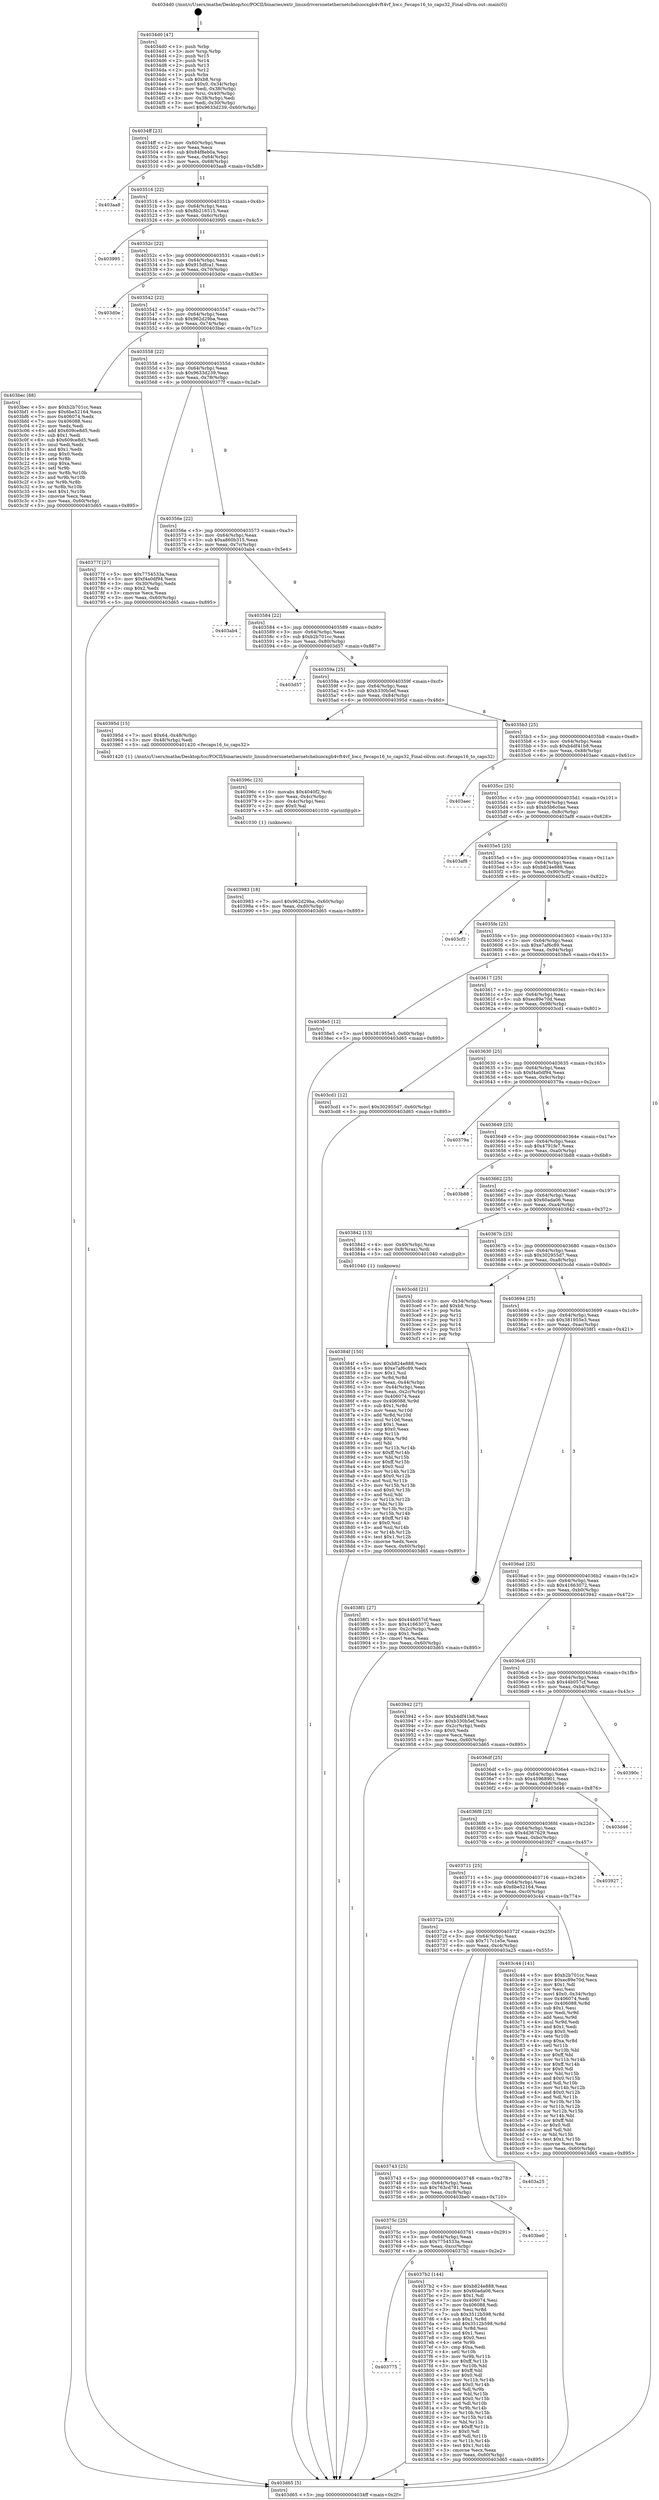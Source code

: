 digraph "0x4034d0" {
  label = "0x4034d0 (/mnt/c/Users/mathe/Desktop/tcc/POCII/binaries/extr_linuxdriversnetethernetchelsiocxgb4vft4vf_hw.c_fwcaps16_to_caps32_Final-ollvm.out::main(0))"
  labelloc = "t"
  node[shape=record]

  Entry [label="",width=0.3,height=0.3,shape=circle,fillcolor=black,style=filled]
  "0x4034ff" [label="{
     0x4034ff [23]\l
     | [instrs]\l
     &nbsp;&nbsp;0x4034ff \<+3\>: mov -0x60(%rbp),%eax\l
     &nbsp;&nbsp;0x403502 \<+2\>: mov %eax,%ecx\l
     &nbsp;&nbsp;0x403504 \<+6\>: sub $0x84f8eb0a,%ecx\l
     &nbsp;&nbsp;0x40350a \<+3\>: mov %eax,-0x64(%rbp)\l
     &nbsp;&nbsp;0x40350d \<+3\>: mov %ecx,-0x68(%rbp)\l
     &nbsp;&nbsp;0x403510 \<+6\>: je 0000000000403aa8 \<main+0x5d8\>\l
  }"]
  "0x403aa8" [label="{
     0x403aa8\l
  }", style=dashed]
  "0x403516" [label="{
     0x403516 [22]\l
     | [instrs]\l
     &nbsp;&nbsp;0x403516 \<+5\>: jmp 000000000040351b \<main+0x4b\>\l
     &nbsp;&nbsp;0x40351b \<+3\>: mov -0x64(%rbp),%eax\l
     &nbsp;&nbsp;0x40351e \<+5\>: sub $0x8b216515,%eax\l
     &nbsp;&nbsp;0x403523 \<+3\>: mov %eax,-0x6c(%rbp)\l
     &nbsp;&nbsp;0x403526 \<+6\>: je 0000000000403995 \<main+0x4c5\>\l
  }"]
  Exit [label="",width=0.3,height=0.3,shape=circle,fillcolor=black,style=filled,peripheries=2]
  "0x403995" [label="{
     0x403995\l
  }", style=dashed]
  "0x40352c" [label="{
     0x40352c [22]\l
     | [instrs]\l
     &nbsp;&nbsp;0x40352c \<+5\>: jmp 0000000000403531 \<main+0x61\>\l
     &nbsp;&nbsp;0x403531 \<+3\>: mov -0x64(%rbp),%eax\l
     &nbsp;&nbsp;0x403534 \<+5\>: sub $0x915dfca1,%eax\l
     &nbsp;&nbsp;0x403539 \<+3\>: mov %eax,-0x70(%rbp)\l
     &nbsp;&nbsp;0x40353c \<+6\>: je 0000000000403d0e \<main+0x83e\>\l
  }"]
  "0x403983" [label="{
     0x403983 [18]\l
     | [instrs]\l
     &nbsp;&nbsp;0x403983 \<+7\>: movl $0x962d29ba,-0x60(%rbp)\l
     &nbsp;&nbsp;0x40398a \<+6\>: mov %eax,-0xd0(%rbp)\l
     &nbsp;&nbsp;0x403990 \<+5\>: jmp 0000000000403d65 \<main+0x895\>\l
  }"]
  "0x403d0e" [label="{
     0x403d0e\l
  }", style=dashed]
  "0x403542" [label="{
     0x403542 [22]\l
     | [instrs]\l
     &nbsp;&nbsp;0x403542 \<+5\>: jmp 0000000000403547 \<main+0x77\>\l
     &nbsp;&nbsp;0x403547 \<+3\>: mov -0x64(%rbp),%eax\l
     &nbsp;&nbsp;0x40354a \<+5\>: sub $0x962d29ba,%eax\l
     &nbsp;&nbsp;0x40354f \<+3\>: mov %eax,-0x74(%rbp)\l
     &nbsp;&nbsp;0x403552 \<+6\>: je 0000000000403bec \<main+0x71c\>\l
  }"]
  "0x40396c" [label="{
     0x40396c [23]\l
     | [instrs]\l
     &nbsp;&nbsp;0x40396c \<+10\>: movabs $0x4040f2,%rdi\l
     &nbsp;&nbsp;0x403976 \<+3\>: mov %eax,-0x4c(%rbp)\l
     &nbsp;&nbsp;0x403979 \<+3\>: mov -0x4c(%rbp),%esi\l
     &nbsp;&nbsp;0x40397c \<+2\>: mov $0x0,%al\l
     &nbsp;&nbsp;0x40397e \<+5\>: call 0000000000401030 \<printf@plt\>\l
     | [calls]\l
     &nbsp;&nbsp;0x401030 \{1\} (unknown)\l
  }"]
  "0x403bec" [label="{
     0x403bec [88]\l
     | [instrs]\l
     &nbsp;&nbsp;0x403bec \<+5\>: mov $0xb2b701cc,%eax\l
     &nbsp;&nbsp;0x403bf1 \<+5\>: mov $0x6be52164,%ecx\l
     &nbsp;&nbsp;0x403bf6 \<+7\>: mov 0x406074,%edx\l
     &nbsp;&nbsp;0x403bfd \<+7\>: mov 0x406088,%esi\l
     &nbsp;&nbsp;0x403c04 \<+2\>: mov %edx,%edi\l
     &nbsp;&nbsp;0x403c06 \<+6\>: add $0x609ce8d5,%edi\l
     &nbsp;&nbsp;0x403c0c \<+3\>: sub $0x1,%edi\l
     &nbsp;&nbsp;0x403c0f \<+6\>: sub $0x609ce8d5,%edi\l
     &nbsp;&nbsp;0x403c15 \<+3\>: imul %edi,%edx\l
     &nbsp;&nbsp;0x403c18 \<+3\>: and $0x1,%edx\l
     &nbsp;&nbsp;0x403c1b \<+3\>: cmp $0x0,%edx\l
     &nbsp;&nbsp;0x403c1e \<+4\>: sete %r8b\l
     &nbsp;&nbsp;0x403c22 \<+3\>: cmp $0xa,%esi\l
     &nbsp;&nbsp;0x403c25 \<+4\>: setl %r9b\l
     &nbsp;&nbsp;0x403c29 \<+3\>: mov %r8b,%r10b\l
     &nbsp;&nbsp;0x403c2c \<+3\>: and %r9b,%r10b\l
     &nbsp;&nbsp;0x403c2f \<+3\>: xor %r9b,%r8b\l
     &nbsp;&nbsp;0x403c32 \<+3\>: or %r8b,%r10b\l
     &nbsp;&nbsp;0x403c35 \<+4\>: test $0x1,%r10b\l
     &nbsp;&nbsp;0x403c39 \<+3\>: cmovne %ecx,%eax\l
     &nbsp;&nbsp;0x403c3c \<+3\>: mov %eax,-0x60(%rbp)\l
     &nbsp;&nbsp;0x403c3f \<+5\>: jmp 0000000000403d65 \<main+0x895\>\l
  }"]
  "0x403558" [label="{
     0x403558 [22]\l
     | [instrs]\l
     &nbsp;&nbsp;0x403558 \<+5\>: jmp 000000000040355d \<main+0x8d\>\l
     &nbsp;&nbsp;0x40355d \<+3\>: mov -0x64(%rbp),%eax\l
     &nbsp;&nbsp;0x403560 \<+5\>: sub $0x9633d239,%eax\l
     &nbsp;&nbsp;0x403565 \<+3\>: mov %eax,-0x78(%rbp)\l
     &nbsp;&nbsp;0x403568 \<+6\>: je 000000000040377f \<main+0x2af\>\l
  }"]
  "0x40384f" [label="{
     0x40384f [150]\l
     | [instrs]\l
     &nbsp;&nbsp;0x40384f \<+5\>: mov $0xb824e888,%ecx\l
     &nbsp;&nbsp;0x403854 \<+5\>: mov $0xe7af6c89,%edx\l
     &nbsp;&nbsp;0x403859 \<+3\>: mov $0x1,%sil\l
     &nbsp;&nbsp;0x40385c \<+3\>: xor %r8d,%r8d\l
     &nbsp;&nbsp;0x40385f \<+3\>: mov %eax,-0x44(%rbp)\l
     &nbsp;&nbsp;0x403862 \<+3\>: mov -0x44(%rbp),%eax\l
     &nbsp;&nbsp;0x403865 \<+3\>: mov %eax,-0x2c(%rbp)\l
     &nbsp;&nbsp;0x403868 \<+7\>: mov 0x406074,%eax\l
     &nbsp;&nbsp;0x40386f \<+8\>: mov 0x406088,%r9d\l
     &nbsp;&nbsp;0x403877 \<+4\>: sub $0x1,%r8d\l
     &nbsp;&nbsp;0x40387b \<+3\>: mov %eax,%r10d\l
     &nbsp;&nbsp;0x40387e \<+3\>: add %r8d,%r10d\l
     &nbsp;&nbsp;0x403881 \<+4\>: imul %r10d,%eax\l
     &nbsp;&nbsp;0x403885 \<+3\>: and $0x1,%eax\l
     &nbsp;&nbsp;0x403888 \<+3\>: cmp $0x0,%eax\l
     &nbsp;&nbsp;0x40388b \<+4\>: sete %r11b\l
     &nbsp;&nbsp;0x40388f \<+4\>: cmp $0xa,%r9d\l
     &nbsp;&nbsp;0x403893 \<+3\>: setl %bl\l
     &nbsp;&nbsp;0x403896 \<+3\>: mov %r11b,%r14b\l
     &nbsp;&nbsp;0x403899 \<+4\>: xor $0xff,%r14b\l
     &nbsp;&nbsp;0x40389d \<+3\>: mov %bl,%r15b\l
     &nbsp;&nbsp;0x4038a0 \<+4\>: xor $0xff,%r15b\l
     &nbsp;&nbsp;0x4038a4 \<+4\>: xor $0x0,%sil\l
     &nbsp;&nbsp;0x4038a8 \<+3\>: mov %r14b,%r12b\l
     &nbsp;&nbsp;0x4038ab \<+4\>: and $0x0,%r12b\l
     &nbsp;&nbsp;0x4038af \<+3\>: and %sil,%r11b\l
     &nbsp;&nbsp;0x4038b2 \<+3\>: mov %r15b,%r13b\l
     &nbsp;&nbsp;0x4038b5 \<+4\>: and $0x0,%r13b\l
     &nbsp;&nbsp;0x4038b9 \<+3\>: and %sil,%bl\l
     &nbsp;&nbsp;0x4038bc \<+3\>: or %r11b,%r12b\l
     &nbsp;&nbsp;0x4038bf \<+3\>: or %bl,%r13b\l
     &nbsp;&nbsp;0x4038c2 \<+3\>: xor %r13b,%r12b\l
     &nbsp;&nbsp;0x4038c5 \<+3\>: or %r15b,%r14b\l
     &nbsp;&nbsp;0x4038c8 \<+4\>: xor $0xff,%r14b\l
     &nbsp;&nbsp;0x4038cc \<+4\>: or $0x0,%sil\l
     &nbsp;&nbsp;0x4038d0 \<+3\>: and %sil,%r14b\l
     &nbsp;&nbsp;0x4038d3 \<+3\>: or %r14b,%r12b\l
     &nbsp;&nbsp;0x4038d6 \<+4\>: test $0x1,%r12b\l
     &nbsp;&nbsp;0x4038da \<+3\>: cmovne %edx,%ecx\l
     &nbsp;&nbsp;0x4038dd \<+3\>: mov %ecx,-0x60(%rbp)\l
     &nbsp;&nbsp;0x4038e0 \<+5\>: jmp 0000000000403d65 \<main+0x895\>\l
  }"]
  "0x40377f" [label="{
     0x40377f [27]\l
     | [instrs]\l
     &nbsp;&nbsp;0x40377f \<+5\>: mov $0x7754533a,%eax\l
     &nbsp;&nbsp;0x403784 \<+5\>: mov $0xf4a0df94,%ecx\l
     &nbsp;&nbsp;0x403789 \<+3\>: mov -0x30(%rbp),%edx\l
     &nbsp;&nbsp;0x40378c \<+3\>: cmp $0x2,%edx\l
     &nbsp;&nbsp;0x40378f \<+3\>: cmovne %ecx,%eax\l
     &nbsp;&nbsp;0x403792 \<+3\>: mov %eax,-0x60(%rbp)\l
     &nbsp;&nbsp;0x403795 \<+5\>: jmp 0000000000403d65 \<main+0x895\>\l
  }"]
  "0x40356e" [label="{
     0x40356e [22]\l
     | [instrs]\l
     &nbsp;&nbsp;0x40356e \<+5\>: jmp 0000000000403573 \<main+0xa3\>\l
     &nbsp;&nbsp;0x403573 \<+3\>: mov -0x64(%rbp),%eax\l
     &nbsp;&nbsp;0x403576 \<+5\>: sub $0xa860b315,%eax\l
     &nbsp;&nbsp;0x40357b \<+3\>: mov %eax,-0x7c(%rbp)\l
     &nbsp;&nbsp;0x40357e \<+6\>: je 0000000000403ab4 \<main+0x5e4\>\l
  }"]
  "0x403d65" [label="{
     0x403d65 [5]\l
     | [instrs]\l
     &nbsp;&nbsp;0x403d65 \<+5\>: jmp 00000000004034ff \<main+0x2f\>\l
  }"]
  "0x4034d0" [label="{
     0x4034d0 [47]\l
     | [instrs]\l
     &nbsp;&nbsp;0x4034d0 \<+1\>: push %rbp\l
     &nbsp;&nbsp;0x4034d1 \<+3\>: mov %rsp,%rbp\l
     &nbsp;&nbsp;0x4034d4 \<+2\>: push %r15\l
     &nbsp;&nbsp;0x4034d6 \<+2\>: push %r14\l
     &nbsp;&nbsp;0x4034d8 \<+2\>: push %r13\l
     &nbsp;&nbsp;0x4034da \<+2\>: push %r12\l
     &nbsp;&nbsp;0x4034dc \<+1\>: push %rbx\l
     &nbsp;&nbsp;0x4034dd \<+7\>: sub $0xb8,%rsp\l
     &nbsp;&nbsp;0x4034e4 \<+7\>: movl $0x0,-0x34(%rbp)\l
     &nbsp;&nbsp;0x4034eb \<+3\>: mov %edi,-0x38(%rbp)\l
     &nbsp;&nbsp;0x4034ee \<+4\>: mov %rsi,-0x40(%rbp)\l
     &nbsp;&nbsp;0x4034f2 \<+3\>: mov -0x38(%rbp),%edi\l
     &nbsp;&nbsp;0x4034f5 \<+3\>: mov %edi,-0x30(%rbp)\l
     &nbsp;&nbsp;0x4034f8 \<+7\>: movl $0x9633d239,-0x60(%rbp)\l
  }"]
  "0x403775" [label="{
     0x403775\l
  }", style=dashed]
  "0x403ab4" [label="{
     0x403ab4\l
  }", style=dashed]
  "0x403584" [label="{
     0x403584 [22]\l
     | [instrs]\l
     &nbsp;&nbsp;0x403584 \<+5\>: jmp 0000000000403589 \<main+0xb9\>\l
     &nbsp;&nbsp;0x403589 \<+3\>: mov -0x64(%rbp),%eax\l
     &nbsp;&nbsp;0x40358c \<+5\>: sub $0xb2b701cc,%eax\l
     &nbsp;&nbsp;0x403591 \<+3\>: mov %eax,-0x80(%rbp)\l
     &nbsp;&nbsp;0x403594 \<+6\>: je 0000000000403d57 \<main+0x887\>\l
  }"]
  "0x4037b2" [label="{
     0x4037b2 [144]\l
     | [instrs]\l
     &nbsp;&nbsp;0x4037b2 \<+5\>: mov $0xb824e888,%eax\l
     &nbsp;&nbsp;0x4037b7 \<+5\>: mov $0x60ada06,%ecx\l
     &nbsp;&nbsp;0x4037bc \<+2\>: mov $0x1,%dl\l
     &nbsp;&nbsp;0x4037be \<+7\>: mov 0x406074,%esi\l
     &nbsp;&nbsp;0x4037c5 \<+7\>: mov 0x406088,%edi\l
     &nbsp;&nbsp;0x4037cc \<+3\>: mov %esi,%r8d\l
     &nbsp;&nbsp;0x4037cf \<+7\>: sub $0x3512b598,%r8d\l
     &nbsp;&nbsp;0x4037d6 \<+4\>: sub $0x1,%r8d\l
     &nbsp;&nbsp;0x4037da \<+7\>: add $0x3512b598,%r8d\l
     &nbsp;&nbsp;0x4037e1 \<+4\>: imul %r8d,%esi\l
     &nbsp;&nbsp;0x4037e5 \<+3\>: and $0x1,%esi\l
     &nbsp;&nbsp;0x4037e8 \<+3\>: cmp $0x0,%esi\l
     &nbsp;&nbsp;0x4037eb \<+4\>: sete %r9b\l
     &nbsp;&nbsp;0x4037ef \<+3\>: cmp $0xa,%edi\l
     &nbsp;&nbsp;0x4037f2 \<+4\>: setl %r10b\l
     &nbsp;&nbsp;0x4037f6 \<+3\>: mov %r9b,%r11b\l
     &nbsp;&nbsp;0x4037f9 \<+4\>: xor $0xff,%r11b\l
     &nbsp;&nbsp;0x4037fd \<+3\>: mov %r10b,%bl\l
     &nbsp;&nbsp;0x403800 \<+3\>: xor $0xff,%bl\l
     &nbsp;&nbsp;0x403803 \<+3\>: xor $0x0,%dl\l
     &nbsp;&nbsp;0x403806 \<+3\>: mov %r11b,%r14b\l
     &nbsp;&nbsp;0x403809 \<+4\>: and $0x0,%r14b\l
     &nbsp;&nbsp;0x40380d \<+3\>: and %dl,%r9b\l
     &nbsp;&nbsp;0x403810 \<+3\>: mov %bl,%r15b\l
     &nbsp;&nbsp;0x403813 \<+4\>: and $0x0,%r15b\l
     &nbsp;&nbsp;0x403817 \<+3\>: and %dl,%r10b\l
     &nbsp;&nbsp;0x40381a \<+3\>: or %r9b,%r14b\l
     &nbsp;&nbsp;0x40381d \<+3\>: or %r10b,%r15b\l
     &nbsp;&nbsp;0x403820 \<+3\>: xor %r15b,%r14b\l
     &nbsp;&nbsp;0x403823 \<+3\>: or %bl,%r11b\l
     &nbsp;&nbsp;0x403826 \<+4\>: xor $0xff,%r11b\l
     &nbsp;&nbsp;0x40382a \<+3\>: or $0x0,%dl\l
     &nbsp;&nbsp;0x40382d \<+3\>: and %dl,%r11b\l
     &nbsp;&nbsp;0x403830 \<+3\>: or %r11b,%r14b\l
     &nbsp;&nbsp;0x403833 \<+4\>: test $0x1,%r14b\l
     &nbsp;&nbsp;0x403837 \<+3\>: cmovne %ecx,%eax\l
     &nbsp;&nbsp;0x40383a \<+3\>: mov %eax,-0x60(%rbp)\l
     &nbsp;&nbsp;0x40383d \<+5\>: jmp 0000000000403d65 \<main+0x895\>\l
  }"]
  "0x403d57" [label="{
     0x403d57\l
  }", style=dashed]
  "0x40359a" [label="{
     0x40359a [25]\l
     | [instrs]\l
     &nbsp;&nbsp;0x40359a \<+5\>: jmp 000000000040359f \<main+0xcf\>\l
     &nbsp;&nbsp;0x40359f \<+3\>: mov -0x64(%rbp),%eax\l
     &nbsp;&nbsp;0x4035a2 \<+5\>: sub $0xb330b5ef,%eax\l
     &nbsp;&nbsp;0x4035a7 \<+6\>: mov %eax,-0x84(%rbp)\l
     &nbsp;&nbsp;0x4035ad \<+6\>: je 000000000040395d \<main+0x48d\>\l
  }"]
  "0x40375c" [label="{
     0x40375c [25]\l
     | [instrs]\l
     &nbsp;&nbsp;0x40375c \<+5\>: jmp 0000000000403761 \<main+0x291\>\l
     &nbsp;&nbsp;0x403761 \<+3\>: mov -0x64(%rbp),%eax\l
     &nbsp;&nbsp;0x403764 \<+5\>: sub $0x7754533a,%eax\l
     &nbsp;&nbsp;0x403769 \<+6\>: mov %eax,-0xcc(%rbp)\l
     &nbsp;&nbsp;0x40376f \<+6\>: je 00000000004037b2 \<main+0x2e2\>\l
  }"]
  "0x40395d" [label="{
     0x40395d [15]\l
     | [instrs]\l
     &nbsp;&nbsp;0x40395d \<+7\>: movl $0x64,-0x48(%rbp)\l
     &nbsp;&nbsp;0x403964 \<+3\>: mov -0x48(%rbp),%edi\l
     &nbsp;&nbsp;0x403967 \<+5\>: call 0000000000401420 \<fwcaps16_to_caps32\>\l
     | [calls]\l
     &nbsp;&nbsp;0x401420 \{1\} (/mnt/c/Users/mathe/Desktop/tcc/POCII/binaries/extr_linuxdriversnetethernetchelsiocxgb4vft4vf_hw.c_fwcaps16_to_caps32_Final-ollvm.out::fwcaps16_to_caps32)\l
  }"]
  "0x4035b3" [label="{
     0x4035b3 [25]\l
     | [instrs]\l
     &nbsp;&nbsp;0x4035b3 \<+5\>: jmp 00000000004035b8 \<main+0xe8\>\l
     &nbsp;&nbsp;0x4035b8 \<+3\>: mov -0x64(%rbp),%eax\l
     &nbsp;&nbsp;0x4035bb \<+5\>: sub $0xb4df41b8,%eax\l
     &nbsp;&nbsp;0x4035c0 \<+6\>: mov %eax,-0x88(%rbp)\l
     &nbsp;&nbsp;0x4035c6 \<+6\>: je 0000000000403aec \<main+0x61c\>\l
  }"]
  "0x403be0" [label="{
     0x403be0\l
  }", style=dashed]
  "0x403aec" [label="{
     0x403aec\l
  }", style=dashed]
  "0x4035cc" [label="{
     0x4035cc [25]\l
     | [instrs]\l
     &nbsp;&nbsp;0x4035cc \<+5\>: jmp 00000000004035d1 \<main+0x101\>\l
     &nbsp;&nbsp;0x4035d1 \<+3\>: mov -0x64(%rbp),%eax\l
     &nbsp;&nbsp;0x4035d4 \<+5\>: sub $0xb5b6c0ae,%eax\l
     &nbsp;&nbsp;0x4035d9 \<+6\>: mov %eax,-0x8c(%rbp)\l
     &nbsp;&nbsp;0x4035df \<+6\>: je 0000000000403af8 \<main+0x628\>\l
  }"]
  "0x403743" [label="{
     0x403743 [25]\l
     | [instrs]\l
     &nbsp;&nbsp;0x403743 \<+5\>: jmp 0000000000403748 \<main+0x278\>\l
     &nbsp;&nbsp;0x403748 \<+3\>: mov -0x64(%rbp),%eax\l
     &nbsp;&nbsp;0x40374b \<+5\>: sub $0x763cd781,%eax\l
     &nbsp;&nbsp;0x403750 \<+6\>: mov %eax,-0xc8(%rbp)\l
     &nbsp;&nbsp;0x403756 \<+6\>: je 0000000000403be0 \<main+0x710\>\l
  }"]
  "0x403af8" [label="{
     0x403af8\l
  }", style=dashed]
  "0x4035e5" [label="{
     0x4035e5 [25]\l
     | [instrs]\l
     &nbsp;&nbsp;0x4035e5 \<+5\>: jmp 00000000004035ea \<main+0x11a\>\l
     &nbsp;&nbsp;0x4035ea \<+3\>: mov -0x64(%rbp),%eax\l
     &nbsp;&nbsp;0x4035ed \<+5\>: sub $0xb824e888,%eax\l
     &nbsp;&nbsp;0x4035f2 \<+6\>: mov %eax,-0x90(%rbp)\l
     &nbsp;&nbsp;0x4035f8 \<+6\>: je 0000000000403cf2 \<main+0x822\>\l
  }"]
  "0x403a25" [label="{
     0x403a25\l
  }", style=dashed]
  "0x403cf2" [label="{
     0x403cf2\l
  }", style=dashed]
  "0x4035fe" [label="{
     0x4035fe [25]\l
     | [instrs]\l
     &nbsp;&nbsp;0x4035fe \<+5\>: jmp 0000000000403603 \<main+0x133\>\l
     &nbsp;&nbsp;0x403603 \<+3\>: mov -0x64(%rbp),%eax\l
     &nbsp;&nbsp;0x403606 \<+5\>: sub $0xe7af6c89,%eax\l
     &nbsp;&nbsp;0x40360b \<+6\>: mov %eax,-0x94(%rbp)\l
     &nbsp;&nbsp;0x403611 \<+6\>: je 00000000004038e5 \<main+0x415\>\l
  }"]
  "0x40372a" [label="{
     0x40372a [25]\l
     | [instrs]\l
     &nbsp;&nbsp;0x40372a \<+5\>: jmp 000000000040372f \<main+0x25f\>\l
     &nbsp;&nbsp;0x40372f \<+3\>: mov -0x64(%rbp),%eax\l
     &nbsp;&nbsp;0x403732 \<+5\>: sub $0x717c1e5e,%eax\l
     &nbsp;&nbsp;0x403737 \<+6\>: mov %eax,-0xc4(%rbp)\l
     &nbsp;&nbsp;0x40373d \<+6\>: je 0000000000403a25 \<main+0x555\>\l
  }"]
  "0x4038e5" [label="{
     0x4038e5 [12]\l
     | [instrs]\l
     &nbsp;&nbsp;0x4038e5 \<+7\>: movl $0x381955e3,-0x60(%rbp)\l
     &nbsp;&nbsp;0x4038ec \<+5\>: jmp 0000000000403d65 \<main+0x895\>\l
  }"]
  "0x403617" [label="{
     0x403617 [25]\l
     | [instrs]\l
     &nbsp;&nbsp;0x403617 \<+5\>: jmp 000000000040361c \<main+0x14c\>\l
     &nbsp;&nbsp;0x40361c \<+3\>: mov -0x64(%rbp),%eax\l
     &nbsp;&nbsp;0x40361f \<+5\>: sub $0xec89e70d,%eax\l
     &nbsp;&nbsp;0x403624 \<+6\>: mov %eax,-0x98(%rbp)\l
     &nbsp;&nbsp;0x40362a \<+6\>: je 0000000000403cd1 \<main+0x801\>\l
  }"]
  "0x403c44" [label="{
     0x403c44 [141]\l
     | [instrs]\l
     &nbsp;&nbsp;0x403c44 \<+5\>: mov $0xb2b701cc,%eax\l
     &nbsp;&nbsp;0x403c49 \<+5\>: mov $0xec89e70d,%ecx\l
     &nbsp;&nbsp;0x403c4e \<+2\>: mov $0x1,%dl\l
     &nbsp;&nbsp;0x403c50 \<+2\>: xor %esi,%esi\l
     &nbsp;&nbsp;0x403c52 \<+7\>: movl $0x0,-0x34(%rbp)\l
     &nbsp;&nbsp;0x403c59 \<+7\>: mov 0x406074,%edi\l
     &nbsp;&nbsp;0x403c60 \<+8\>: mov 0x406088,%r8d\l
     &nbsp;&nbsp;0x403c68 \<+3\>: sub $0x1,%esi\l
     &nbsp;&nbsp;0x403c6b \<+3\>: mov %edi,%r9d\l
     &nbsp;&nbsp;0x403c6e \<+3\>: add %esi,%r9d\l
     &nbsp;&nbsp;0x403c71 \<+4\>: imul %r9d,%edi\l
     &nbsp;&nbsp;0x403c75 \<+3\>: and $0x1,%edi\l
     &nbsp;&nbsp;0x403c78 \<+3\>: cmp $0x0,%edi\l
     &nbsp;&nbsp;0x403c7b \<+4\>: sete %r10b\l
     &nbsp;&nbsp;0x403c7f \<+4\>: cmp $0xa,%r8d\l
     &nbsp;&nbsp;0x403c83 \<+4\>: setl %r11b\l
     &nbsp;&nbsp;0x403c87 \<+3\>: mov %r10b,%bl\l
     &nbsp;&nbsp;0x403c8a \<+3\>: xor $0xff,%bl\l
     &nbsp;&nbsp;0x403c8d \<+3\>: mov %r11b,%r14b\l
     &nbsp;&nbsp;0x403c90 \<+4\>: xor $0xff,%r14b\l
     &nbsp;&nbsp;0x403c94 \<+3\>: xor $0x0,%dl\l
     &nbsp;&nbsp;0x403c97 \<+3\>: mov %bl,%r15b\l
     &nbsp;&nbsp;0x403c9a \<+4\>: and $0x0,%r15b\l
     &nbsp;&nbsp;0x403c9e \<+3\>: and %dl,%r10b\l
     &nbsp;&nbsp;0x403ca1 \<+3\>: mov %r14b,%r12b\l
     &nbsp;&nbsp;0x403ca4 \<+4\>: and $0x0,%r12b\l
     &nbsp;&nbsp;0x403ca8 \<+3\>: and %dl,%r11b\l
     &nbsp;&nbsp;0x403cab \<+3\>: or %r10b,%r15b\l
     &nbsp;&nbsp;0x403cae \<+3\>: or %r11b,%r12b\l
     &nbsp;&nbsp;0x403cb1 \<+3\>: xor %r12b,%r15b\l
     &nbsp;&nbsp;0x403cb4 \<+3\>: or %r14b,%bl\l
     &nbsp;&nbsp;0x403cb7 \<+3\>: xor $0xff,%bl\l
     &nbsp;&nbsp;0x403cba \<+3\>: or $0x0,%dl\l
     &nbsp;&nbsp;0x403cbd \<+2\>: and %dl,%bl\l
     &nbsp;&nbsp;0x403cbf \<+3\>: or %bl,%r15b\l
     &nbsp;&nbsp;0x403cc2 \<+4\>: test $0x1,%r15b\l
     &nbsp;&nbsp;0x403cc6 \<+3\>: cmovne %ecx,%eax\l
     &nbsp;&nbsp;0x403cc9 \<+3\>: mov %eax,-0x60(%rbp)\l
     &nbsp;&nbsp;0x403ccc \<+5\>: jmp 0000000000403d65 \<main+0x895\>\l
  }"]
  "0x403cd1" [label="{
     0x403cd1 [12]\l
     | [instrs]\l
     &nbsp;&nbsp;0x403cd1 \<+7\>: movl $0x302955d7,-0x60(%rbp)\l
     &nbsp;&nbsp;0x403cd8 \<+5\>: jmp 0000000000403d65 \<main+0x895\>\l
  }"]
  "0x403630" [label="{
     0x403630 [25]\l
     | [instrs]\l
     &nbsp;&nbsp;0x403630 \<+5\>: jmp 0000000000403635 \<main+0x165\>\l
     &nbsp;&nbsp;0x403635 \<+3\>: mov -0x64(%rbp),%eax\l
     &nbsp;&nbsp;0x403638 \<+5\>: sub $0xf4a0df94,%eax\l
     &nbsp;&nbsp;0x40363d \<+6\>: mov %eax,-0x9c(%rbp)\l
     &nbsp;&nbsp;0x403643 \<+6\>: je 000000000040379a \<main+0x2ca\>\l
  }"]
  "0x403711" [label="{
     0x403711 [25]\l
     | [instrs]\l
     &nbsp;&nbsp;0x403711 \<+5\>: jmp 0000000000403716 \<main+0x246\>\l
     &nbsp;&nbsp;0x403716 \<+3\>: mov -0x64(%rbp),%eax\l
     &nbsp;&nbsp;0x403719 \<+5\>: sub $0x6be52164,%eax\l
     &nbsp;&nbsp;0x40371e \<+6\>: mov %eax,-0xc0(%rbp)\l
     &nbsp;&nbsp;0x403724 \<+6\>: je 0000000000403c44 \<main+0x774\>\l
  }"]
  "0x40379a" [label="{
     0x40379a\l
  }", style=dashed]
  "0x403649" [label="{
     0x403649 [25]\l
     | [instrs]\l
     &nbsp;&nbsp;0x403649 \<+5\>: jmp 000000000040364e \<main+0x17e\>\l
     &nbsp;&nbsp;0x40364e \<+3\>: mov -0x64(%rbp),%eax\l
     &nbsp;&nbsp;0x403651 \<+5\>: sub $0x4791fe7,%eax\l
     &nbsp;&nbsp;0x403656 \<+6\>: mov %eax,-0xa0(%rbp)\l
     &nbsp;&nbsp;0x40365c \<+6\>: je 0000000000403b88 \<main+0x6b8\>\l
  }"]
  "0x403927" [label="{
     0x403927\l
  }", style=dashed]
  "0x403b88" [label="{
     0x403b88\l
  }", style=dashed]
  "0x403662" [label="{
     0x403662 [25]\l
     | [instrs]\l
     &nbsp;&nbsp;0x403662 \<+5\>: jmp 0000000000403667 \<main+0x197\>\l
     &nbsp;&nbsp;0x403667 \<+3\>: mov -0x64(%rbp),%eax\l
     &nbsp;&nbsp;0x40366a \<+5\>: sub $0x60ada06,%eax\l
     &nbsp;&nbsp;0x40366f \<+6\>: mov %eax,-0xa4(%rbp)\l
     &nbsp;&nbsp;0x403675 \<+6\>: je 0000000000403842 \<main+0x372\>\l
  }"]
  "0x4036f8" [label="{
     0x4036f8 [25]\l
     | [instrs]\l
     &nbsp;&nbsp;0x4036f8 \<+5\>: jmp 00000000004036fd \<main+0x22d\>\l
     &nbsp;&nbsp;0x4036fd \<+3\>: mov -0x64(%rbp),%eax\l
     &nbsp;&nbsp;0x403700 \<+5\>: sub $0x4d367629,%eax\l
     &nbsp;&nbsp;0x403705 \<+6\>: mov %eax,-0xbc(%rbp)\l
     &nbsp;&nbsp;0x40370b \<+6\>: je 0000000000403927 \<main+0x457\>\l
  }"]
  "0x403842" [label="{
     0x403842 [13]\l
     | [instrs]\l
     &nbsp;&nbsp;0x403842 \<+4\>: mov -0x40(%rbp),%rax\l
     &nbsp;&nbsp;0x403846 \<+4\>: mov 0x8(%rax),%rdi\l
     &nbsp;&nbsp;0x40384a \<+5\>: call 0000000000401040 \<atoi@plt\>\l
     | [calls]\l
     &nbsp;&nbsp;0x401040 \{1\} (unknown)\l
  }"]
  "0x40367b" [label="{
     0x40367b [25]\l
     | [instrs]\l
     &nbsp;&nbsp;0x40367b \<+5\>: jmp 0000000000403680 \<main+0x1b0\>\l
     &nbsp;&nbsp;0x403680 \<+3\>: mov -0x64(%rbp),%eax\l
     &nbsp;&nbsp;0x403683 \<+5\>: sub $0x302955d7,%eax\l
     &nbsp;&nbsp;0x403688 \<+6\>: mov %eax,-0xa8(%rbp)\l
     &nbsp;&nbsp;0x40368e \<+6\>: je 0000000000403cdd \<main+0x80d\>\l
  }"]
  "0x403d46" [label="{
     0x403d46\l
  }", style=dashed]
  "0x403cdd" [label="{
     0x403cdd [21]\l
     | [instrs]\l
     &nbsp;&nbsp;0x403cdd \<+3\>: mov -0x34(%rbp),%eax\l
     &nbsp;&nbsp;0x403ce0 \<+7\>: add $0xb8,%rsp\l
     &nbsp;&nbsp;0x403ce7 \<+1\>: pop %rbx\l
     &nbsp;&nbsp;0x403ce8 \<+2\>: pop %r12\l
     &nbsp;&nbsp;0x403cea \<+2\>: pop %r13\l
     &nbsp;&nbsp;0x403cec \<+2\>: pop %r14\l
     &nbsp;&nbsp;0x403cee \<+2\>: pop %r15\l
     &nbsp;&nbsp;0x403cf0 \<+1\>: pop %rbp\l
     &nbsp;&nbsp;0x403cf1 \<+1\>: ret\l
  }"]
  "0x403694" [label="{
     0x403694 [25]\l
     | [instrs]\l
     &nbsp;&nbsp;0x403694 \<+5\>: jmp 0000000000403699 \<main+0x1c9\>\l
     &nbsp;&nbsp;0x403699 \<+3\>: mov -0x64(%rbp),%eax\l
     &nbsp;&nbsp;0x40369c \<+5\>: sub $0x381955e3,%eax\l
     &nbsp;&nbsp;0x4036a1 \<+6\>: mov %eax,-0xac(%rbp)\l
     &nbsp;&nbsp;0x4036a7 \<+6\>: je 00000000004038f1 \<main+0x421\>\l
  }"]
  "0x4036df" [label="{
     0x4036df [25]\l
     | [instrs]\l
     &nbsp;&nbsp;0x4036df \<+5\>: jmp 00000000004036e4 \<main+0x214\>\l
     &nbsp;&nbsp;0x4036e4 \<+3\>: mov -0x64(%rbp),%eax\l
     &nbsp;&nbsp;0x4036e7 \<+5\>: sub $0x45968901,%eax\l
     &nbsp;&nbsp;0x4036ec \<+6\>: mov %eax,-0xb8(%rbp)\l
     &nbsp;&nbsp;0x4036f2 \<+6\>: je 0000000000403d46 \<main+0x876\>\l
  }"]
  "0x4038f1" [label="{
     0x4038f1 [27]\l
     | [instrs]\l
     &nbsp;&nbsp;0x4038f1 \<+5\>: mov $0x44b057cf,%eax\l
     &nbsp;&nbsp;0x4038f6 \<+5\>: mov $0x41663072,%ecx\l
     &nbsp;&nbsp;0x4038fb \<+3\>: mov -0x2c(%rbp),%edx\l
     &nbsp;&nbsp;0x4038fe \<+3\>: cmp $0x1,%edx\l
     &nbsp;&nbsp;0x403901 \<+3\>: cmovl %ecx,%eax\l
     &nbsp;&nbsp;0x403904 \<+3\>: mov %eax,-0x60(%rbp)\l
     &nbsp;&nbsp;0x403907 \<+5\>: jmp 0000000000403d65 \<main+0x895\>\l
  }"]
  "0x4036ad" [label="{
     0x4036ad [25]\l
     | [instrs]\l
     &nbsp;&nbsp;0x4036ad \<+5\>: jmp 00000000004036b2 \<main+0x1e2\>\l
     &nbsp;&nbsp;0x4036b2 \<+3\>: mov -0x64(%rbp),%eax\l
     &nbsp;&nbsp;0x4036b5 \<+5\>: sub $0x41663072,%eax\l
     &nbsp;&nbsp;0x4036ba \<+6\>: mov %eax,-0xb0(%rbp)\l
     &nbsp;&nbsp;0x4036c0 \<+6\>: je 0000000000403942 \<main+0x472\>\l
  }"]
  "0x40390c" [label="{
     0x40390c\l
  }", style=dashed]
  "0x403942" [label="{
     0x403942 [27]\l
     | [instrs]\l
     &nbsp;&nbsp;0x403942 \<+5\>: mov $0xb4df41b8,%eax\l
     &nbsp;&nbsp;0x403947 \<+5\>: mov $0xb330b5ef,%ecx\l
     &nbsp;&nbsp;0x40394c \<+3\>: mov -0x2c(%rbp),%edx\l
     &nbsp;&nbsp;0x40394f \<+3\>: cmp $0x0,%edx\l
     &nbsp;&nbsp;0x403952 \<+3\>: cmove %ecx,%eax\l
     &nbsp;&nbsp;0x403955 \<+3\>: mov %eax,-0x60(%rbp)\l
     &nbsp;&nbsp;0x403958 \<+5\>: jmp 0000000000403d65 \<main+0x895\>\l
  }"]
  "0x4036c6" [label="{
     0x4036c6 [25]\l
     | [instrs]\l
     &nbsp;&nbsp;0x4036c6 \<+5\>: jmp 00000000004036cb \<main+0x1fb\>\l
     &nbsp;&nbsp;0x4036cb \<+3\>: mov -0x64(%rbp),%eax\l
     &nbsp;&nbsp;0x4036ce \<+5\>: sub $0x44b057cf,%eax\l
     &nbsp;&nbsp;0x4036d3 \<+6\>: mov %eax,-0xb4(%rbp)\l
     &nbsp;&nbsp;0x4036d9 \<+6\>: je 000000000040390c \<main+0x43c\>\l
  }"]
  Entry -> "0x4034d0" [label=" 1"]
  "0x4034ff" -> "0x403aa8" [label=" 0"]
  "0x4034ff" -> "0x403516" [label=" 11"]
  "0x403cdd" -> Exit [label=" 1"]
  "0x403516" -> "0x403995" [label=" 0"]
  "0x403516" -> "0x40352c" [label=" 11"]
  "0x403cd1" -> "0x403d65" [label=" 1"]
  "0x40352c" -> "0x403d0e" [label=" 0"]
  "0x40352c" -> "0x403542" [label=" 11"]
  "0x403c44" -> "0x403d65" [label=" 1"]
  "0x403542" -> "0x403bec" [label=" 1"]
  "0x403542" -> "0x403558" [label=" 10"]
  "0x403bec" -> "0x403d65" [label=" 1"]
  "0x403558" -> "0x40377f" [label=" 1"]
  "0x403558" -> "0x40356e" [label=" 9"]
  "0x40377f" -> "0x403d65" [label=" 1"]
  "0x4034d0" -> "0x4034ff" [label=" 1"]
  "0x403d65" -> "0x4034ff" [label=" 10"]
  "0x403983" -> "0x403d65" [label=" 1"]
  "0x40356e" -> "0x403ab4" [label=" 0"]
  "0x40356e" -> "0x403584" [label=" 9"]
  "0x40396c" -> "0x403983" [label=" 1"]
  "0x403584" -> "0x403d57" [label=" 0"]
  "0x403584" -> "0x40359a" [label=" 9"]
  "0x40395d" -> "0x40396c" [label=" 1"]
  "0x40359a" -> "0x40395d" [label=" 1"]
  "0x40359a" -> "0x4035b3" [label=" 8"]
  "0x4038f1" -> "0x403d65" [label=" 1"]
  "0x4035b3" -> "0x403aec" [label=" 0"]
  "0x4035b3" -> "0x4035cc" [label=" 8"]
  "0x4038e5" -> "0x403d65" [label=" 1"]
  "0x4035cc" -> "0x403af8" [label=" 0"]
  "0x4035cc" -> "0x4035e5" [label=" 8"]
  "0x403842" -> "0x40384f" [label=" 1"]
  "0x4035e5" -> "0x403cf2" [label=" 0"]
  "0x4035e5" -> "0x4035fe" [label=" 8"]
  "0x4037b2" -> "0x403d65" [label=" 1"]
  "0x4035fe" -> "0x4038e5" [label=" 1"]
  "0x4035fe" -> "0x403617" [label=" 7"]
  "0x40375c" -> "0x4037b2" [label=" 1"]
  "0x403617" -> "0x403cd1" [label=" 1"]
  "0x403617" -> "0x403630" [label=" 6"]
  "0x403942" -> "0x403d65" [label=" 1"]
  "0x403630" -> "0x40379a" [label=" 0"]
  "0x403630" -> "0x403649" [label=" 6"]
  "0x403743" -> "0x403be0" [label=" 0"]
  "0x403649" -> "0x403b88" [label=" 0"]
  "0x403649" -> "0x403662" [label=" 6"]
  "0x40384f" -> "0x403d65" [label=" 1"]
  "0x403662" -> "0x403842" [label=" 1"]
  "0x403662" -> "0x40367b" [label=" 5"]
  "0x40372a" -> "0x403a25" [label=" 0"]
  "0x40367b" -> "0x403cdd" [label=" 1"]
  "0x40367b" -> "0x403694" [label=" 4"]
  "0x40375c" -> "0x403775" [label=" 0"]
  "0x403694" -> "0x4038f1" [label=" 1"]
  "0x403694" -> "0x4036ad" [label=" 3"]
  "0x403711" -> "0x403c44" [label=" 1"]
  "0x4036ad" -> "0x403942" [label=" 1"]
  "0x4036ad" -> "0x4036c6" [label=" 2"]
  "0x403743" -> "0x40375c" [label=" 1"]
  "0x4036c6" -> "0x40390c" [label=" 0"]
  "0x4036c6" -> "0x4036df" [label=" 2"]
  "0x403711" -> "0x40372a" [label=" 1"]
  "0x4036df" -> "0x403d46" [label=" 0"]
  "0x4036df" -> "0x4036f8" [label=" 2"]
  "0x40372a" -> "0x403743" [label=" 1"]
  "0x4036f8" -> "0x403927" [label=" 0"]
  "0x4036f8" -> "0x403711" [label=" 2"]
}
